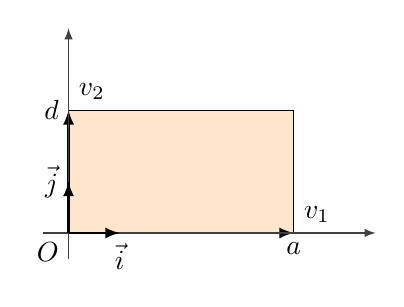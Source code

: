 
\begin{tikzpicture}[scale=1.3,>=latex]

\filldraw[orange!20,draw=black] (0,0) -- (2.2,0) -- (2.2,1.2) -- (0,1.2) -- cycle;
\draw[->,thick] (0,0) -- (2.2,0) node[above right] {$v_1$};
\draw[->,thick] (0,0) -- (0,1.2) node[above right] {$v_2$};

\node[below] at (2.2,0) {$a$};
\node[left] at (0,1.2) {$d$};

\draw[->,darkgray] (-0.25,0) -- (3,0);% node[below right] {x};
\draw[->,darkgray] (0,-0.25) -- (0,2);% node[above left] {y};
\node[below left] (0,0) {$O$};
\draw[->,thick] (0,0) -- (0.5,0) node[below] {$\vec i$};
\draw[->,thick] (0,0) -- (0,0.5) node[left] {$\vec j$};

\end{tikzpicture}

